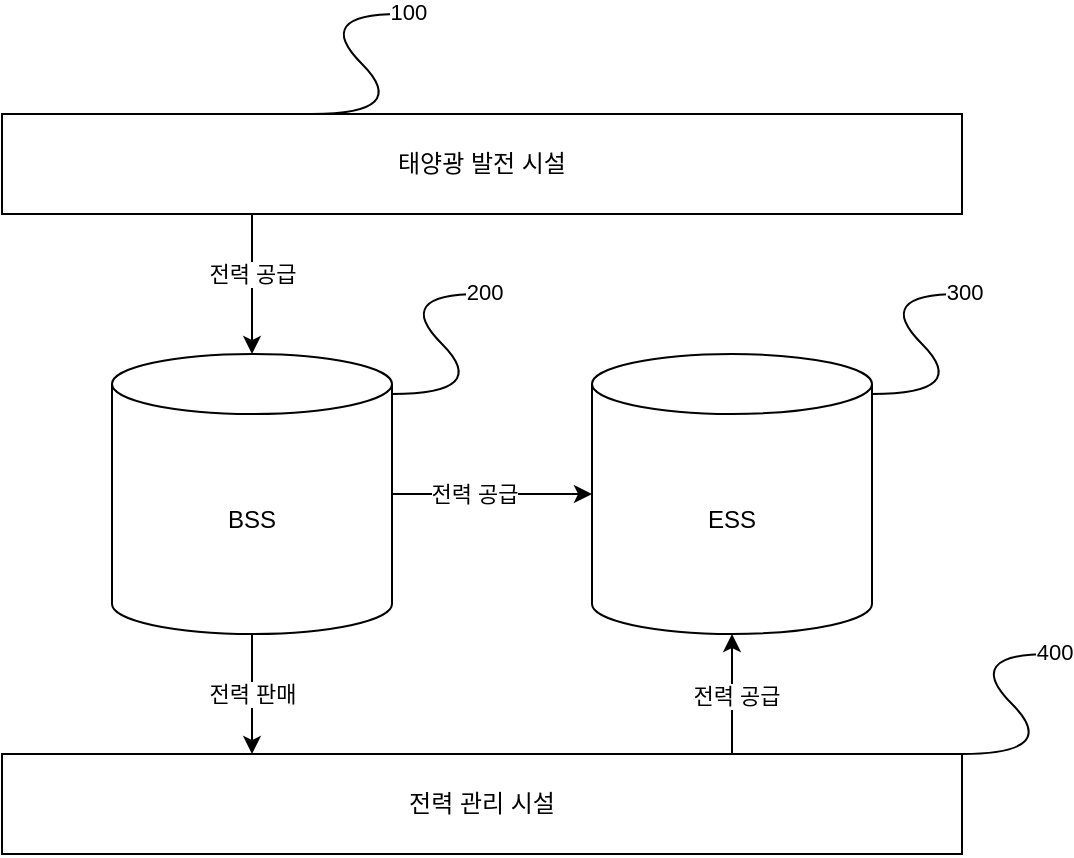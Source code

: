 <mxfile version="24.7.1" type="github">
  <diagram name="Page-1" id="2YBvvXClWsGukQMizWep">
    <mxGraphModel dx="1395" dy="615" grid="0" gridSize="10" guides="1" tooltips="1" connect="1" arrows="1" fold="1" page="1" pageScale="1" pageWidth="850" pageHeight="1100" math="0" shadow="0">
      <root>
        <mxCell id="0" />
        <mxCell id="1" parent="0" />
        <mxCell id="cL6zLu7N6vb4ODk6pQxt-1" value="태양광 발전 시설" style="html=1;whiteSpace=wrap;" vertex="1" parent="1">
          <mxGeometry x="185" y="80" width="480" height="50" as="geometry" />
        </mxCell>
        <mxCell id="cL6zLu7N6vb4ODk6pQxt-5" value="전력 관리 시설" style="html=1;whiteSpace=wrap;" vertex="1" parent="1">
          <mxGeometry x="185" y="400" width="480" height="50" as="geometry" />
        </mxCell>
        <mxCell id="cL6zLu7N6vb4ODk6pQxt-20" style="edgeStyle=orthogonalEdgeStyle;rounded=0;orthogonalLoop=1;jettySize=auto;html=1;" edge="1" parent="1" source="cL6zLu7N6vb4ODk6pQxt-7" target="cL6zLu7N6vb4ODk6pQxt-5">
          <mxGeometry relative="1" as="geometry">
            <Array as="points">
              <mxPoint x="310" y="380" />
              <mxPoint x="310" y="380" />
            </Array>
          </mxGeometry>
        </mxCell>
        <mxCell id="cL6zLu7N6vb4ODk6pQxt-26" value="전력 판매" style="edgeLabel;html=1;align=center;verticalAlign=middle;resizable=0;points=[];" vertex="1" connectable="0" parent="cL6zLu7N6vb4ODk6pQxt-20">
          <mxGeometry x="-0.367" relative="1" as="geometry">
            <mxPoint y="11" as="offset" />
          </mxGeometry>
        </mxCell>
        <mxCell id="cL6zLu7N6vb4ODk6pQxt-7" value="BSS" style="shape=cylinder3;whiteSpace=wrap;html=1;boundedLbl=1;backgroundOutline=1;size=15;" vertex="1" parent="1">
          <mxGeometry x="240" y="200" width="140" height="140" as="geometry" />
        </mxCell>
        <mxCell id="cL6zLu7N6vb4ODk6pQxt-8" value="ESS" style="shape=cylinder3;whiteSpace=wrap;html=1;boundedLbl=1;backgroundOutline=1;size=15;" vertex="1" parent="1">
          <mxGeometry x="480" y="200" width="140" height="140" as="geometry" />
        </mxCell>
        <mxCell id="cL6zLu7N6vb4ODk6pQxt-13" style="edgeStyle=orthogonalEdgeStyle;rounded=0;orthogonalLoop=1;jettySize=auto;html=1;entryX=0.5;entryY=0;entryDx=0;entryDy=0;entryPerimeter=0;" edge="1" parent="1" source="cL6zLu7N6vb4ODk6pQxt-1" target="cL6zLu7N6vb4ODk6pQxt-7">
          <mxGeometry relative="1" as="geometry">
            <Array as="points">
              <mxPoint x="310" y="150" />
              <mxPoint x="310" y="150" />
            </Array>
          </mxGeometry>
        </mxCell>
        <mxCell id="cL6zLu7N6vb4ODk6pQxt-28" value="전력 공급" style="edgeLabel;html=1;align=center;verticalAlign=middle;resizable=0;points=[];" vertex="1" connectable="0" parent="cL6zLu7N6vb4ODk6pQxt-13">
          <mxGeometry x="-0.158" relative="1" as="geometry">
            <mxPoint as="offset" />
          </mxGeometry>
        </mxCell>
        <mxCell id="cL6zLu7N6vb4ODk6pQxt-14" style="edgeStyle=orthogonalEdgeStyle;rounded=0;orthogonalLoop=1;jettySize=auto;html=1;entryX=0;entryY=0.5;entryDx=0;entryDy=0;entryPerimeter=0;" edge="1" parent="1" source="cL6zLu7N6vb4ODk6pQxt-7" target="cL6zLu7N6vb4ODk6pQxt-8">
          <mxGeometry relative="1" as="geometry" />
        </mxCell>
        <mxCell id="cL6zLu7N6vb4ODk6pQxt-27" value="전력 공급" style="edgeLabel;html=1;align=center;verticalAlign=middle;resizable=0;points=[];" vertex="1" connectable="0" parent="cL6zLu7N6vb4ODk6pQxt-14">
          <mxGeometry x="-0.492" relative="1" as="geometry">
            <mxPoint x="15" as="offset" />
          </mxGeometry>
        </mxCell>
        <mxCell id="cL6zLu7N6vb4ODk6pQxt-19" style="edgeStyle=orthogonalEdgeStyle;rounded=0;orthogonalLoop=1;jettySize=auto;html=1;entryX=0.5;entryY=1;entryDx=0;entryDy=0;entryPerimeter=0;" edge="1" parent="1" source="cL6zLu7N6vb4ODk6pQxt-5" target="cL6zLu7N6vb4ODk6pQxt-8">
          <mxGeometry relative="1" as="geometry">
            <Array as="points">
              <mxPoint x="550" y="380" />
              <mxPoint x="550" y="380" />
            </Array>
          </mxGeometry>
        </mxCell>
        <mxCell id="cL6zLu7N6vb4ODk6pQxt-25" value="전력 공급" style="edgeLabel;html=1;align=center;verticalAlign=middle;resizable=0;points=[];" vertex="1" connectable="0" parent="cL6zLu7N6vb4ODk6pQxt-19">
          <mxGeometry x="-0.03" y="-2" relative="1" as="geometry">
            <mxPoint as="offset" />
          </mxGeometry>
        </mxCell>
        <mxCell id="cL6zLu7N6vb4ODk6pQxt-34" value="" style="curved=1;endArrow=classic;html=1;rounded=0;" edge="1" parent="1">
          <mxGeometry width="50" height="50" relative="1" as="geometry">
            <mxPoint x="340" y="80" as="sourcePoint" />
            <mxPoint x="390" y="30" as="targetPoint" />
            <Array as="points">
              <mxPoint x="390" y="80" />
              <mxPoint x="340" y="30" />
            </Array>
          </mxGeometry>
        </mxCell>
        <mxCell id="cL6zLu7N6vb4ODk6pQxt-35" value="100&amp;nbsp;&amp;nbsp;" style="edgeLabel;html=1;align=center;verticalAlign=middle;resizable=0;points=[];" vertex="1" connectable="0" parent="cL6zLu7N6vb4ODk6pQxt-34">
          <mxGeometry x="0.828" y="1" relative="1" as="geometry">
            <mxPoint x="15" as="offset" />
          </mxGeometry>
        </mxCell>
        <mxCell id="cL6zLu7N6vb4ODk6pQxt-36" value="" style="curved=1;endArrow=classic;html=1;rounded=0;" edge="1" parent="1">
          <mxGeometry width="50" height="50" relative="1" as="geometry">
            <mxPoint x="380" y="220" as="sourcePoint" />
            <mxPoint x="430" y="170" as="targetPoint" />
            <Array as="points">
              <mxPoint x="430" y="220" />
              <mxPoint x="380" y="170" />
            </Array>
          </mxGeometry>
        </mxCell>
        <mxCell id="cL6zLu7N6vb4ODk6pQxt-37" value="200" style="edgeLabel;html=1;align=center;verticalAlign=middle;resizable=0;points=[];" vertex="1" connectable="0" parent="cL6zLu7N6vb4ODk6pQxt-36">
          <mxGeometry x="0.828" y="1" relative="1" as="geometry">
            <mxPoint x="10" as="offset" />
          </mxGeometry>
        </mxCell>
        <mxCell id="cL6zLu7N6vb4ODk6pQxt-38" value="" style="curved=1;endArrow=classic;html=1;rounded=0;" edge="1" parent="1">
          <mxGeometry width="50" height="50" relative="1" as="geometry">
            <mxPoint x="620" y="220" as="sourcePoint" />
            <mxPoint x="670" y="170" as="targetPoint" />
            <Array as="points">
              <mxPoint x="670" y="220" />
              <mxPoint x="620" y="170" />
            </Array>
          </mxGeometry>
        </mxCell>
        <mxCell id="cL6zLu7N6vb4ODk6pQxt-39" value="300" style="edgeLabel;html=1;align=center;verticalAlign=middle;resizable=0;points=[];" vertex="1" connectable="0" parent="cL6zLu7N6vb4ODk6pQxt-38">
          <mxGeometry x="0.828" y="1" relative="1" as="geometry">
            <mxPoint x="10" as="offset" />
          </mxGeometry>
        </mxCell>
        <mxCell id="cL6zLu7N6vb4ODk6pQxt-40" value="" style="curved=1;endArrow=classic;html=1;rounded=0;" edge="1" parent="1">
          <mxGeometry width="50" height="50" relative="1" as="geometry">
            <mxPoint x="665" y="400" as="sourcePoint" />
            <mxPoint x="715" y="350" as="targetPoint" />
            <Array as="points">
              <mxPoint x="715" y="400" />
              <mxPoint x="665" y="350" />
            </Array>
          </mxGeometry>
        </mxCell>
        <mxCell id="cL6zLu7N6vb4ODk6pQxt-41" value="400" style="edgeLabel;html=1;align=center;verticalAlign=middle;resizable=0;points=[];" vertex="1" connectable="0" parent="cL6zLu7N6vb4ODk6pQxt-40">
          <mxGeometry x="0.828" y="1" relative="1" as="geometry">
            <mxPoint x="10" as="offset" />
          </mxGeometry>
        </mxCell>
      </root>
    </mxGraphModel>
  </diagram>
</mxfile>
